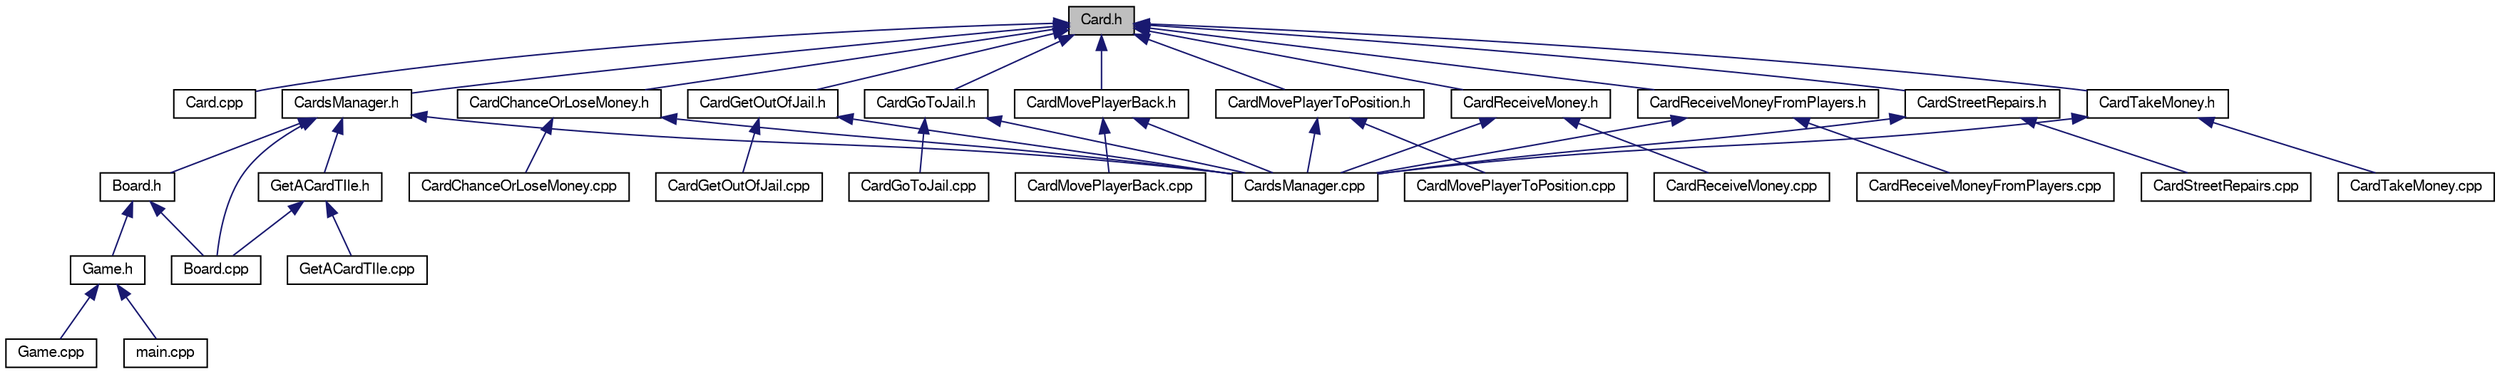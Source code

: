 digraph G
{
  edge [fontname="FreeSans",fontsize="10",labelfontname="FreeSans",labelfontsize="10"];
  node [fontname="FreeSans",fontsize="10",shape=record];
  Node1 [label="Card.h",height=0.2,width=0.4,color="black", fillcolor="grey75", style="filled" fontcolor="black"];
  Node1 -> Node2 [dir="back",color="midnightblue",fontsize="10",style="solid",fontname="FreeSans"];
  Node2 [label="Card.cpp",height=0.2,width=0.4,color="black", fillcolor="white", style="filled",URL="$_card_8cpp.html"];
  Node1 -> Node3 [dir="back",color="midnightblue",fontsize="10",style="solid",fontname="FreeSans"];
  Node3 [label="CardsManager.h",height=0.2,width=0.4,color="black", fillcolor="white", style="filled",URL="$_cards_manager_8h.html"];
  Node3 -> Node4 [dir="back",color="midnightblue",fontsize="10",style="solid",fontname="FreeSans"];
  Node4 [label="Board.cpp",height=0.2,width=0.4,color="black", fillcolor="white", style="filled",URL="$_board_8cpp.html"];
  Node3 -> Node5 [dir="back",color="midnightblue",fontsize="10",style="solid",fontname="FreeSans"];
  Node5 [label="CardsManager.cpp",height=0.2,width=0.4,color="black", fillcolor="white", style="filled",URL="$_cards_manager_8cpp.html"];
  Node3 -> Node6 [dir="back",color="midnightblue",fontsize="10",style="solid",fontname="FreeSans"];
  Node6 [label="Board.h",height=0.2,width=0.4,color="black", fillcolor="white", style="filled",URL="$_board_8h.html"];
  Node6 -> Node4 [dir="back",color="midnightblue",fontsize="10",style="solid",fontname="FreeSans"];
  Node6 -> Node7 [dir="back",color="midnightblue",fontsize="10",style="solid",fontname="FreeSans"];
  Node7 [label="Game.h",height=0.2,width=0.4,color="black", fillcolor="white", style="filled",URL="$_game_8h.html"];
  Node7 -> Node8 [dir="back",color="midnightblue",fontsize="10",style="solid",fontname="FreeSans"];
  Node8 [label="Game.cpp",height=0.2,width=0.4,color="black", fillcolor="white", style="filled",URL="$_game_8cpp.html"];
  Node7 -> Node9 [dir="back",color="midnightblue",fontsize="10",style="solid",fontname="FreeSans"];
  Node9 [label="main.cpp",height=0.2,width=0.4,color="black", fillcolor="white", style="filled",URL="$main_8cpp.html"];
  Node3 -> Node10 [dir="back",color="midnightblue",fontsize="10",style="solid",fontname="FreeSans"];
  Node10 [label="GetACardTIle.h",height=0.2,width=0.4,color="black", fillcolor="white", style="filled",URL="$_get_a_card_t_ile_8h.html"];
  Node10 -> Node4 [dir="back",color="midnightblue",fontsize="10",style="solid",fontname="FreeSans"];
  Node10 -> Node11 [dir="back",color="midnightblue",fontsize="10",style="solid",fontname="FreeSans"];
  Node11 [label="GetACardTIle.cpp",height=0.2,width=0.4,color="black", fillcolor="white", style="filled",URL="$_get_a_card_t_ile_8cpp.html"];
  Node1 -> Node12 [dir="back",color="midnightblue",fontsize="10",style="solid",fontname="FreeSans"];
  Node12 [label="CardChanceOrLoseMoney.h",height=0.2,width=0.4,color="black", fillcolor="white", style="filled",URL="$_card_chance_or_lose_money_8h.html"];
  Node12 -> Node13 [dir="back",color="midnightblue",fontsize="10",style="solid",fontname="FreeSans"];
  Node13 [label="CardChanceOrLoseMoney.cpp",height=0.2,width=0.4,color="black", fillcolor="white", style="filled",URL="$_card_chance_or_lose_money_8cpp.html"];
  Node12 -> Node5 [dir="back",color="midnightblue",fontsize="10",style="solid",fontname="FreeSans"];
  Node1 -> Node14 [dir="back",color="midnightblue",fontsize="10",style="solid",fontname="FreeSans"];
  Node14 [label="CardGetOutOfJail.h",height=0.2,width=0.4,color="black", fillcolor="white", style="filled",URL="$_card_get_out_of_jail_8h.html"];
  Node14 -> Node15 [dir="back",color="midnightblue",fontsize="10",style="solid",fontname="FreeSans"];
  Node15 [label="CardGetOutOfJail.cpp",height=0.2,width=0.4,color="black", fillcolor="white", style="filled",URL="$_card_get_out_of_jail_8cpp.html"];
  Node14 -> Node5 [dir="back",color="midnightblue",fontsize="10",style="solid",fontname="FreeSans"];
  Node1 -> Node16 [dir="back",color="midnightblue",fontsize="10",style="solid",fontname="FreeSans"];
  Node16 [label="CardGoToJail.h",height=0.2,width=0.4,color="black", fillcolor="white", style="filled",URL="$_card_go_to_jail_8h.html"];
  Node16 -> Node17 [dir="back",color="midnightblue",fontsize="10",style="solid",fontname="FreeSans"];
  Node17 [label="CardGoToJail.cpp",height=0.2,width=0.4,color="black", fillcolor="white", style="filled",URL="$_card_go_to_jail_8cpp.html"];
  Node16 -> Node5 [dir="back",color="midnightblue",fontsize="10",style="solid",fontname="FreeSans"];
  Node1 -> Node18 [dir="back",color="midnightblue",fontsize="10",style="solid",fontname="FreeSans"];
  Node18 [label="CardMovePlayerBack.h",height=0.2,width=0.4,color="black", fillcolor="white", style="filled",URL="$_card_move_player_back_8h.html"];
  Node18 -> Node19 [dir="back",color="midnightblue",fontsize="10",style="solid",fontname="FreeSans"];
  Node19 [label="CardMovePlayerBack.cpp",height=0.2,width=0.4,color="black", fillcolor="white", style="filled",URL="$_card_move_player_back_8cpp.html"];
  Node18 -> Node5 [dir="back",color="midnightblue",fontsize="10",style="solid",fontname="FreeSans"];
  Node1 -> Node20 [dir="back",color="midnightblue",fontsize="10",style="solid",fontname="FreeSans"];
  Node20 [label="CardMovePlayerToPosition.h",height=0.2,width=0.4,color="black", fillcolor="white", style="filled",URL="$_card_move_player_to_position_8h.html"];
  Node20 -> Node21 [dir="back",color="midnightblue",fontsize="10",style="solid",fontname="FreeSans"];
  Node21 [label="CardMovePlayerToPosition.cpp",height=0.2,width=0.4,color="black", fillcolor="white", style="filled",URL="$_card_move_player_to_position_8cpp.html"];
  Node20 -> Node5 [dir="back",color="midnightblue",fontsize="10",style="solid",fontname="FreeSans"];
  Node1 -> Node22 [dir="back",color="midnightblue",fontsize="10",style="solid",fontname="FreeSans"];
  Node22 [label="CardReceiveMoney.h",height=0.2,width=0.4,color="black", fillcolor="white", style="filled",URL="$_card_receive_money_8h.html"];
  Node22 -> Node23 [dir="back",color="midnightblue",fontsize="10",style="solid",fontname="FreeSans"];
  Node23 [label="CardReceiveMoney.cpp",height=0.2,width=0.4,color="black", fillcolor="white", style="filled",URL="$_card_receive_money_8cpp.html"];
  Node22 -> Node5 [dir="back",color="midnightblue",fontsize="10",style="solid",fontname="FreeSans"];
  Node1 -> Node24 [dir="back",color="midnightblue",fontsize="10",style="solid",fontname="FreeSans"];
  Node24 [label="CardReceiveMoneyFromPlayers.h",height=0.2,width=0.4,color="black", fillcolor="white", style="filled",URL="$_card_receive_money_from_players_8h.html"];
  Node24 -> Node25 [dir="back",color="midnightblue",fontsize="10",style="solid",fontname="FreeSans"];
  Node25 [label="CardReceiveMoneyFromPlayers.cpp",height=0.2,width=0.4,color="black", fillcolor="white", style="filled",URL="$_card_receive_money_from_players_8cpp.html"];
  Node24 -> Node5 [dir="back",color="midnightblue",fontsize="10",style="solid",fontname="FreeSans"];
  Node1 -> Node26 [dir="back",color="midnightblue",fontsize="10",style="solid",fontname="FreeSans"];
  Node26 [label="CardStreetRepairs.h",height=0.2,width=0.4,color="black", fillcolor="white", style="filled",URL="$_card_street_repairs_8h.html"];
  Node26 -> Node5 [dir="back",color="midnightblue",fontsize="10",style="solid",fontname="FreeSans"];
  Node26 -> Node27 [dir="back",color="midnightblue",fontsize="10",style="solid",fontname="FreeSans"];
  Node27 [label="CardStreetRepairs.cpp",height=0.2,width=0.4,color="black", fillcolor="white", style="filled",URL="$_card_street_repairs_8cpp.html"];
  Node1 -> Node28 [dir="back",color="midnightblue",fontsize="10",style="solid",fontname="FreeSans"];
  Node28 [label="CardTakeMoney.h",height=0.2,width=0.4,color="black", fillcolor="white", style="filled",URL="$_card_take_money_8h.html"];
  Node28 -> Node5 [dir="back",color="midnightblue",fontsize="10",style="solid",fontname="FreeSans"];
  Node28 -> Node29 [dir="back",color="midnightblue",fontsize="10",style="solid",fontname="FreeSans"];
  Node29 [label="CardTakeMoney.cpp",height=0.2,width=0.4,color="black", fillcolor="white", style="filled",URL="$_card_take_money_8cpp.html"];
}
